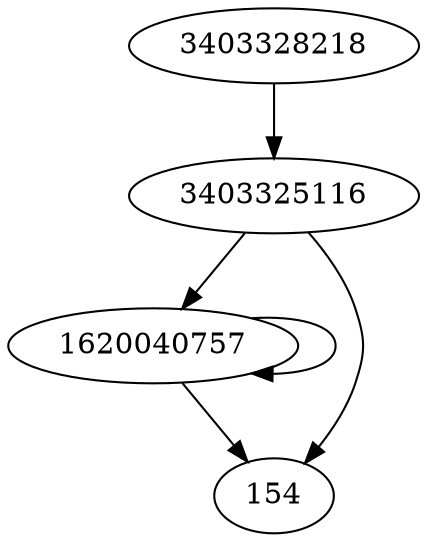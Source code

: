 digraph  {
3403328218;
3403325116;
1620040757;
154;
3403328218 -> 3403325116;
3403325116 -> 154;
3403325116 -> 1620040757;
1620040757 -> 154;
1620040757 -> 1620040757;
}
